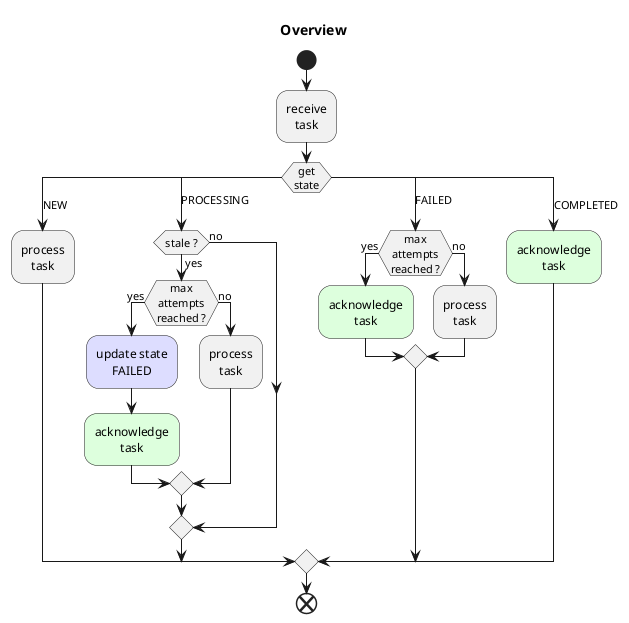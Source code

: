'
' Copyright © 2022 StreamNative
'
' Licensed under the Apache License, Version 2.0 (the "License");
' you may not use this file except in compliance with the License.
' You may obtain a copy of the License at
'
'     http://www.apache.org/licenses/LICENSE-2.0
'
' Unless required by applicable law or agreed to in writing, software
' distributed under the License is distributed on an "AS IS" BASIS,
' WITHOUT WARRANTIES OR CONDITIONS OF ANY KIND, either express or implied.
' See the License for the specific language governing permissions and
' limitations under the License.
'

@startuml

skinparam defaultTextAlignment center

title Overview

start
:receive\ntask;
switch (get\nstate)
case (NEW)
    :process\ntask;
case (PROCESSING)
    if (stale ?) then (yes)
'        :process\ntask;
        if (max\nattempts\nreached ?) then (yes)
            #DDDDFF:update state\nFAILED;
            #DDFFDD:acknowledge\ntask;
        else (no)
            :process\ntask;
        endif
    else (no)
    endif
case (FAILED)
    if (max\nattempts\nreached ?) then (yes)
        #DDFFDD:acknowledge\ntask;
    else (no)
        :process\ntask;
    endif
case (COMPLETED)
    #DDFFDD:acknowledge\ntask;
endswitch
end


@enduml
